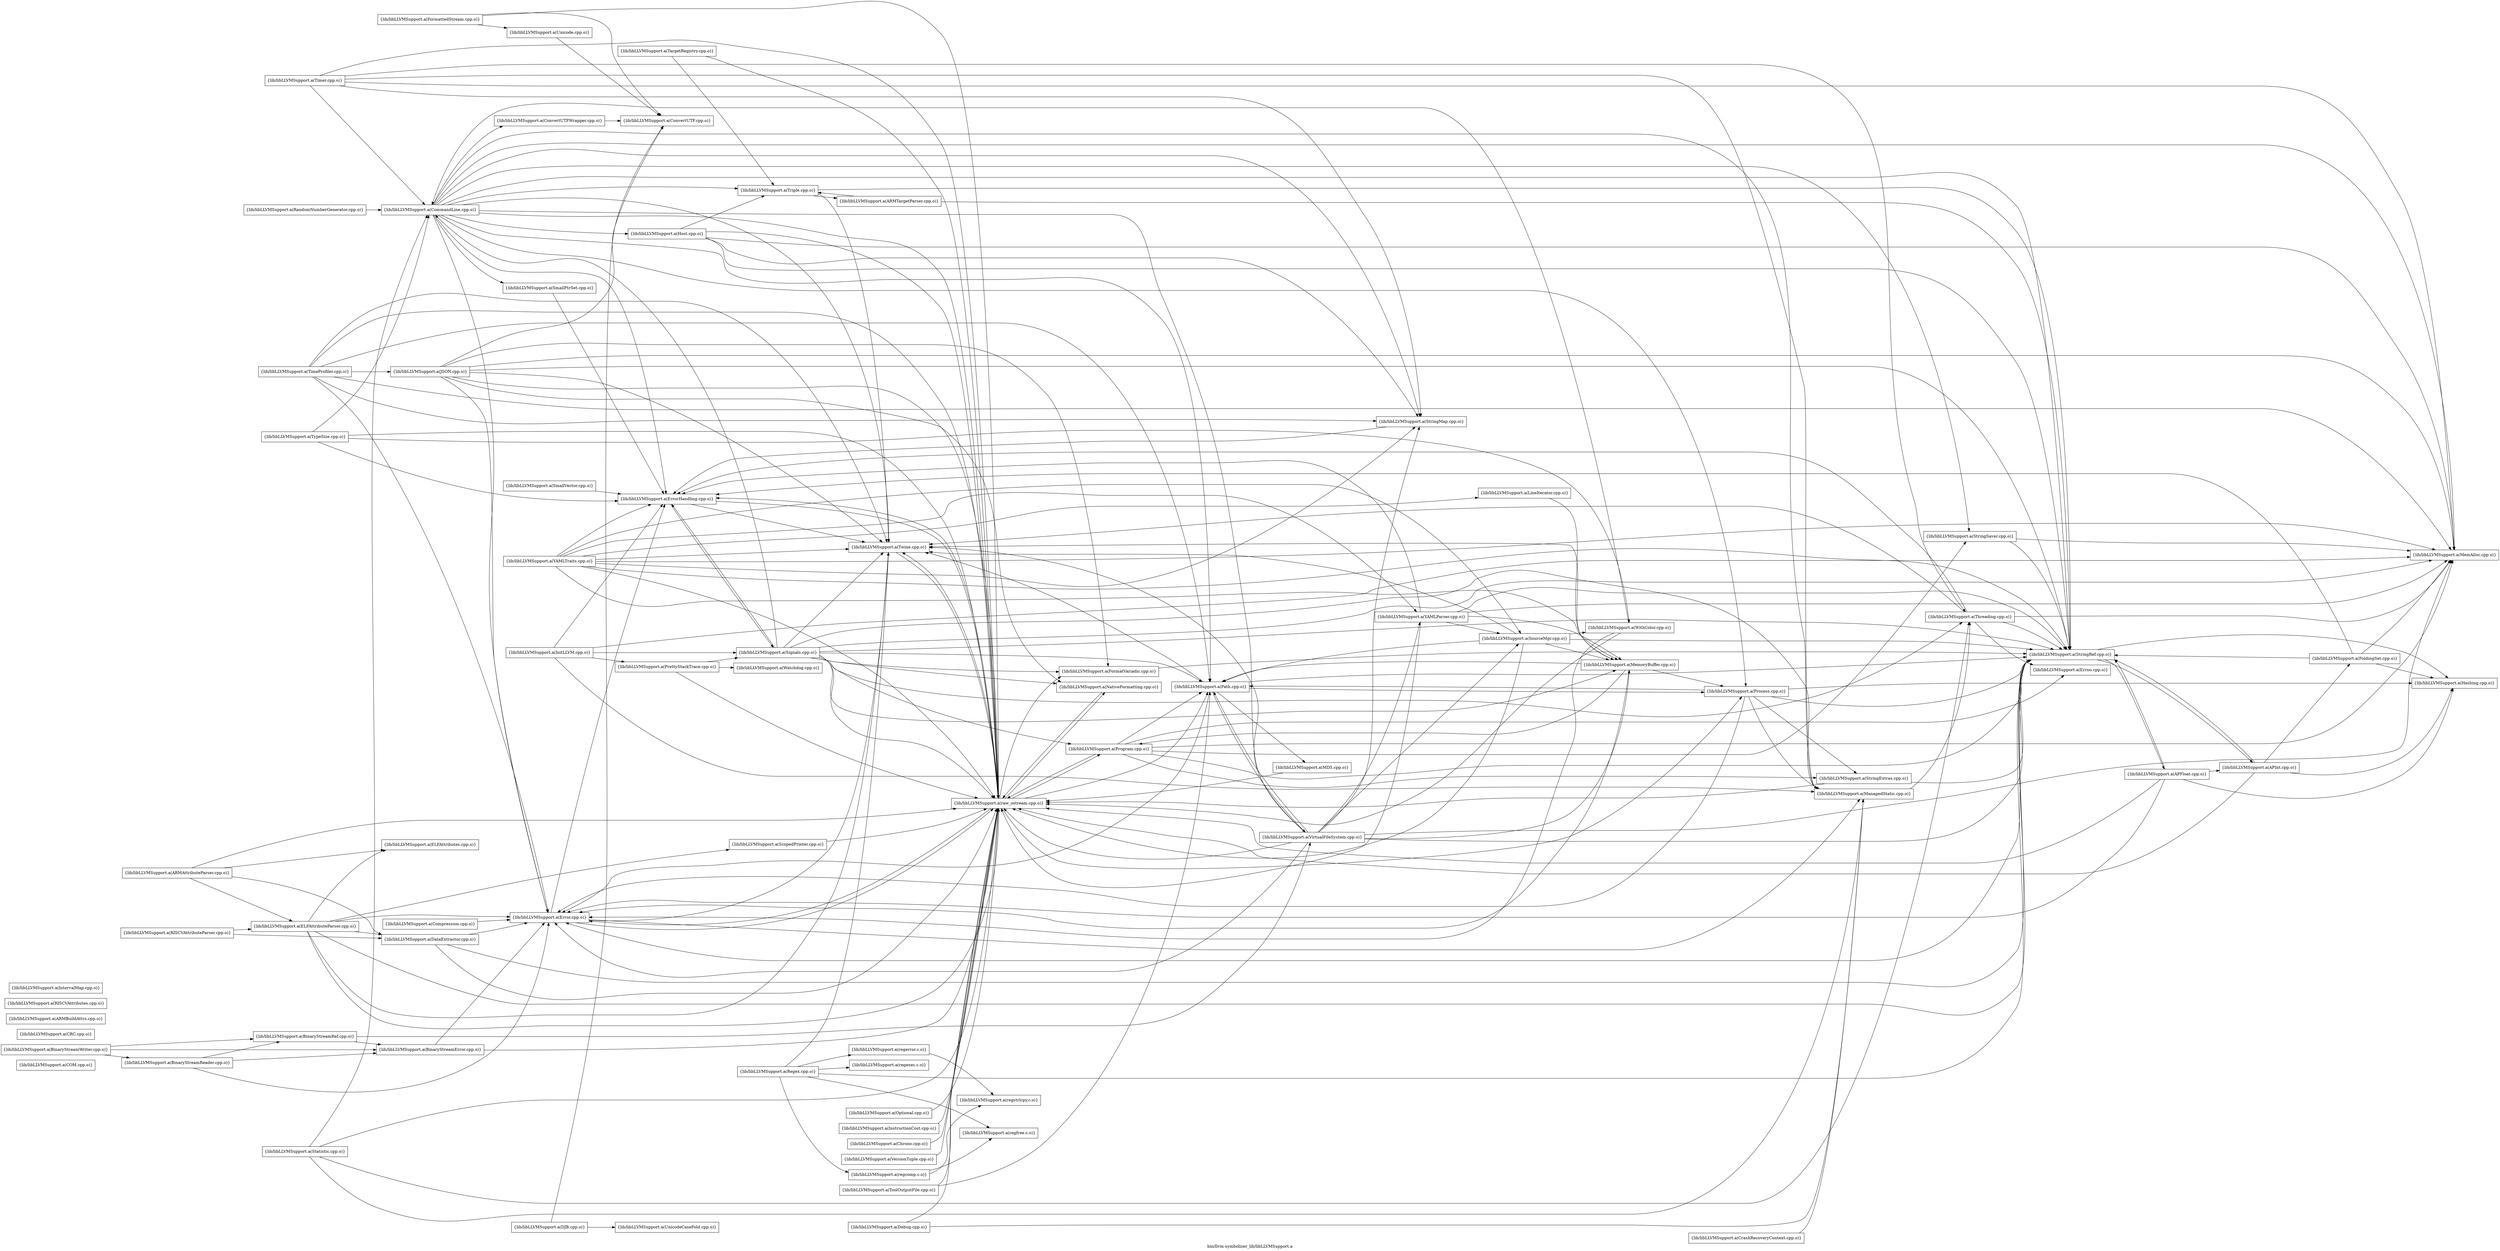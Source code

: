 digraph "bin/llvm-symbolizer_lib/libLLVMSupport.a" {
	label="bin/llvm-symbolizer_lib/libLLVMSupport.a";
	rankdir=LR;

	Node0x55f808f8d378 [shape=record,shape=box,group=0,label="{lib/libLLVMSupport.a(COM.cpp.o)}"];
	Node0x55f808f8b398 [shape=record,shape=box,group=0,label="{lib/libLLVMSupport.a(CommandLine.cpp.o)}"];
	Node0x55f808f8b398 -> Node0x55f808f8b938;
	Node0x55f808f8b398 -> Node0x55f808f8f1c8;
	Node0x55f808f8b398 -> Node0x55f808f8f948;
	Node0x55f808f8b398 -> Node0x55f808f8e458;
	Node0x55f808f8b398 -> Node0x55f808f916f8;
	Node0x55f808f8b398 -> Node0x55f808f8e598;
	Node0x55f808f8b398 -> Node0x55f808f8f4e8;
	Node0x55f808f8b398 -> Node0x55f808f8f768;
	Node0x55f808f8b398 -> Node0x55f808f8fa38;
	Node0x55f808f8b398 -> Node0x55f808f91d88;
	Node0x55f808f8b398 -> Node0x55f808f90118;
	Node0x55f808f8b398 -> Node0x55f808f908e8;
	Node0x55f808f8b398 -> Node0x55f808f8d198;
	Node0x55f808f8b398 -> Node0x55f808f8b988;
	Node0x55f808f8b398 -> Node0x55f808f8ee08;
	Node0x55f808f8b398 -> Node0x55f808f90a78;
	Node0x55f808f8f1c8 [shape=record,shape=box,group=0,label="{lib/libLLVMSupport.a(Error.cpp.o)}"];
	Node0x55f808f8f1c8 -> Node0x55f808f8f948;
	Node0x55f808f8f1c8 -> Node0x55f808f8e458;
	Node0x55f808f8f1c8 -> Node0x55f808f90118;
	Node0x55f808f8f1c8 -> Node0x55f808f8d198;
	Node0x55f808f8dc38 [shape=record,shape=box,group=0,label="{lib/libLLVMSupport.a(InitLLVM.cpp.o)}"];
	Node0x55f808f8dc38 -> Node0x55f808f8f948;
	Node0x55f808f8dc38 -> Node0x55f808f8e458;
	Node0x55f808f8dc38 -> Node0x55f808f916f8;
	Node0x55f808f8dc38 -> Node0x55f808f91928;
	Node0x55f808f8dc38 -> Node0x55f808f93728;
	Node0x55f808f916f8 [shape=record,shape=box,group=0,label="{lib/libLLVMSupport.a(MemAlloc.cpp.o)}"];
	Node0x55f808f8fa38 [shape=record,shape=box,group=0,label="{lib/libLLVMSupport.a(StringRef.cpp.o)}"];
	Node0x55f808f8fa38 -> Node0x55f808f8f1c8;
	Node0x55f808f8fa38 -> Node0x55f808f90168;
	Node0x55f808f8fa38 -> Node0x55f808f911f8;
	Node0x55f808f8fa38 -> Node0x55f808f91608;
	Node0x55f808f90118 [shape=record,shape=box,group=0,label="{lib/libLLVMSupport.a(Twine.cpp.o)}"];
	Node0x55f808f90118 -> Node0x55f808f8d198;
	Node0x55f808f8d198 [shape=record,shape=box,group=0,label="{lib/libLLVMSupport.a(raw_ostream.cpp.o)}"];
	Node0x55f808f8d198 -> Node0x55f808f8f1c8;
	Node0x55f808f8d198 -> Node0x55f808f8f948;
	Node0x55f808f8d198 -> Node0x55f808f90118;
	Node0x55f808f8d198 -> Node0x55f808f8d3c8;
	Node0x55f808f8d198 -> Node0x55f808f8cc48;
	Node0x55f808f8d198 -> Node0x55f808f8ee08;
	Node0x55f808f8d198 -> Node0x55f808f90a78;
	Node0x55f808f8d198 -> Node0x55f808f920a8;
	Node0x55f808f8ee08 [shape=record,shape=box,group=0,label="{lib/libLLVMSupport.a(Path.cpp.o)}"];
	Node0x55f808f8ee08 -> Node0x55f808f8f1c8;
	Node0x55f808f8ee08 -> Node0x55f808f8fa38;
	Node0x55f808f8ee08 -> Node0x55f808f90118;
	Node0x55f808f8ee08 -> Node0x55f808f908e8;
	Node0x55f808f8ee08 -> Node0x55f808f8f0d8;
	Node0x55f808f8ee08 -> Node0x55f808f90a78;
	Node0x55f808f8f4e8 [shape=record,shape=box,group=0,label="{lib/libLLVMSupport.a(StringMap.cpp.o)}"];
	Node0x55f808f8f4e8 -> Node0x55f808f8f948;
	Node0x55f808f8b938 [shape=record,shape=box,group=0,label="{lib/libLLVMSupport.a(ConvertUTFWrapper.cpp.o)}"];
	Node0x55f808f8b938 -> Node0x55f808f8c108;
	Node0x55f808f8f948 [shape=record,shape=box,group=0,label="{lib/libLLVMSupport.a(ErrorHandling.cpp.o)}"];
	Node0x55f808f8f948 -> Node0x55f808f90118;
	Node0x55f808f8f948 -> Node0x55f808f8d198;
	Node0x55f808f8f948 -> Node0x55f808f93728;
	Node0x55f808f8e458 [shape=record,shape=box,group=0,label="{lib/libLLVMSupport.a(ManagedStatic.cpp.o)}"];
	Node0x55f808f8e458 -> Node0x55f808f92738;
	Node0x55f808f8e598 [shape=record,shape=box,group=0,label="{lib/libLLVMSupport.a(SmallPtrSet.cpp.o)}"];
	Node0x55f808f8e598 -> Node0x55f808f8f948;
	Node0x55f808f8f768 [shape=record,shape=box,group=0,label="{lib/libLLVMSupport.a(StringSaver.cpp.o)}"];
	Node0x55f808f8f768 -> Node0x55f808f916f8;
	Node0x55f808f8f768 -> Node0x55f808f8fa38;
	Node0x55f808f91d88 [shape=record,shape=box,group=0,label="{lib/libLLVMSupport.a(Triple.cpp.o)}"];
	Node0x55f808f91d88 -> Node0x55f808f8fa38;
	Node0x55f808f91d88 -> Node0x55f808f93048;
	Node0x55f808f91d88 -> Node0x55f808f90118;
	Node0x55f808f908e8 [shape=record,shape=box,group=0,label="{lib/libLLVMSupport.a(VirtualFileSystem.cpp.o)}"];
	Node0x55f808f908e8 -> Node0x55f808f8f1c8;
	Node0x55f808f908e8 -> Node0x55f808f916f8;
	Node0x55f808f908e8 -> Node0x55f808f8f4e8;
	Node0x55f808f908e8 -> Node0x55f808f8fa38;
	Node0x55f808f908e8 -> Node0x55f808f90118;
	Node0x55f808f908e8 -> Node0x55f808f94c68;
	Node0x55f808f908e8 -> Node0x55f808f93fe8;
	Node0x55f808f908e8 -> Node0x55f808f93a98;
	Node0x55f808f908e8 -> Node0x55f808f8d198;
	Node0x55f808f908e8 -> Node0x55f808f8ee08;
	Node0x55f808f8b988 [shape=record,shape=box,group=0,label="{lib/libLLVMSupport.a(Host.cpp.o)}"];
	Node0x55f808f8b988 -> Node0x55f808f916f8;
	Node0x55f808f8b988 -> Node0x55f808f8f4e8;
	Node0x55f808f8b988 -> Node0x55f808f8fa38;
	Node0x55f808f8b988 -> Node0x55f808f91d88;
	Node0x55f808f8b988 -> Node0x55f808f8d198;
	Node0x55f808f90a78 [shape=record,shape=box,group=0,label="{lib/libLLVMSupport.a(Process.cpp.o)}"];
	Node0x55f808f90a78 -> Node0x55f808f8f1c8;
	Node0x55f808f90a78 -> Node0x55f808f8e458;
	Node0x55f808f90a78 -> Node0x55f808f8fa38;
	Node0x55f808f90a78 -> Node0x55f808f91608;
	Node0x55f808f90a78 -> Node0x55f808f8ee08;
	Node0x55f808f90a78 -> Node0x55f808f92238;
	Node0x55f808f8c108 [shape=record,shape=box,group=0,label="{lib/libLLVMSupport.a(ConvertUTF.cpp.o)}"];
	Node0x55f808f93728 [shape=record,shape=box,group=0,label="{lib/libLLVMSupport.a(Signals.cpp.o)}"];
	Node0x55f808f93728 -> Node0x55f808f8b398;
	Node0x55f808f93728 -> Node0x55f808f8f948;
	Node0x55f808f93728 -> Node0x55f808f8e458;
	Node0x55f808f93728 -> Node0x55f808f916f8;
	Node0x55f808f93728 -> Node0x55f808f8fa38;
	Node0x55f808f93728 -> Node0x55f808f90118;
	Node0x55f808f93728 -> Node0x55f808f94c68;
	Node0x55f808f93728 -> Node0x55f808f8d198;
	Node0x55f808f93728 -> Node0x55f808f8d3c8;
	Node0x55f808f93728 -> Node0x55f808f8cc48;
	Node0x55f808f93728 -> Node0x55f808f8ee08;
	Node0x55f808f93728 -> Node0x55f808f920a8;
	Node0x55f808f93728 -> Node0x55f808f92738;
	Node0x55f808f8fd58 [shape=record,shape=box,group=0,label="{lib/libLLVMSupport.a(Debug.cpp.o)}"];
	Node0x55f808f8fd58 -> Node0x55f808f8e458;
	Node0x55f808f8fd58 -> Node0x55f808f8d198;
	Node0x55f808f91928 [shape=record,shape=box,group=0,label="{lib/libLLVMSupport.a(PrettyStackTrace.cpp.o)}"];
	Node0x55f808f91928 -> Node0x55f808f8d198;
	Node0x55f808f91928 -> Node0x55f808f93728;
	Node0x55f808f91928 -> Node0x55f808f94d58;
	Node0x55f808f92738 [shape=record,shape=box,group=0,label="{lib/libLLVMSupport.a(Threading.cpp.o)}"];
	Node0x55f808f92738 -> Node0x55f808f8f948;
	Node0x55f808f92738 -> Node0x55f808f916f8;
	Node0x55f808f92738 -> Node0x55f808f8fa38;
	Node0x55f808f92738 -> Node0x55f808f90118;
	Node0x55f808f92738 -> Node0x55f808f91428;
	Node0x55f808f94d58 [shape=record,shape=box,group=0,label="{lib/libLLVMSupport.a(Watchdog.cpp.o)}"];
	Node0x55f808f8e868 [shape=record,shape=box,group=0,label="{lib/libLLVMSupport.a(SmallVector.cpp.o)}"];
	Node0x55f808f8e868 -> Node0x55f808f8f948;
	Node0x55f808f90168 [shape=record,shape=box,group=0,label="{lib/libLLVMSupport.a(APFloat.cpp.o)}"];
	Node0x55f808f90168 -> Node0x55f808f8f1c8;
	Node0x55f808f90168 -> Node0x55f808f8fa38;
	Node0x55f808f90168 -> Node0x55f808f911f8;
	Node0x55f808f90168 -> Node0x55f808f91608;
	Node0x55f808f90168 -> Node0x55f808f8d198;
	Node0x55f808f911f8 [shape=record,shape=box,group=0,label="{lib/libLLVMSupport.a(APInt.cpp.o)}"];
	Node0x55f808f911f8 -> Node0x55f808f8fa38;
	Node0x55f808f911f8 -> Node0x55f808f91a18;
	Node0x55f808f911f8 -> Node0x55f808f91608;
	Node0x55f808f911f8 -> Node0x55f808f8d198;
	Node0x55f808f91608 [shape=record,shape=box,group=0,label="{lib/libLLVMSupport.a(Hashing.cpp.o)}"];
	Node0x55f808f91a18 [shape=record,shape=box,group=0,label="{lib/libLLVMSupport.a(FoldingSet.cpp.o)}"];
	Node0x55f808f91a18 -> Node0x55f808f8f948;
	Node0x55f808f91a18 -> Node0x55f808f916f8;
	Node0x55f808f91a18 -> Node0x55f808f8fa38;
	Node0x55f808f91a18 -> Node0x55f808f91608;
	Node0x55f808f93048 [shape=record,shape=box,group=0,label="{lib/libLLVMSupport.a(ARMTargetParser.cpp.o)}"];
	Node0x55f808f93048 -> Node0x55f808f8fa38;
	Node0x55f808f93048 -> Node0x55f808f91d88;
	Node0x55f808f94c68 [shape=record,shape=box,group=0,label="{lib/libLLVMSupport.a(MemoryBuffer.cpp.o)}"];
	Node0x55f808f94c68 -> Node0x55f808f8f1c8;
	Node0x55f808f94c68 -> Node0x55f808f90118;
	Node0x55f808f94c68 -> Node0x55f808f8ee08;
	Node0x55f808f94c68 -> Node0x55f808f90a78;
	Node0x55f808f94c68 -> Node0x55f808f920a8;
	Node0x55f808f93fe8 [shape=record,shape=box,group=0,label="{lib/libLLVMSupport.a(SourceMgr.cpp.o)}"];
	Node0x55f808f93fe8 -> Node0x55f808f8fa38;
	Node0x55f808f93fe8 -> Node0x55f808f90118;
	Node0x55f808f93fe8 -> Node0x55f808f94c68;
	Node0x55f808f93fe8 -> Node0x55f808f93368;
	Node0x55f808f93fe8 -> Node0x55f808f8d198;
	Node0x55f808f93fe8 -> Node0x55f808f8ee08;
	Node0x55f808f93a98 [shape=record,shape=box,group=0,label="{lib/libLLVMSupport.a(YAMLParser.cpp.o)}"];
	Node0x55f808f93a98 -> Node0x55f808f8f948;
	Node0x55f808f93a98 -> Node0x55f808f916f8;
	Node0x55f808f93a98 -> Node0x55f808f8fa38;
	Node0x55f808f93a98 -> Node0x55f808f94c68;
	Node0x55f808f93a98 -> Node0x55f808f93fe8;
	Node0x55f808f93a98 -> Node0x55f808f8d198;
	Node0x55f808f920a8 [shape=record,shape=box,group=0,label="{lib/libLLVMSupport.a(Program.cpp.o)}"];
	Node0x55f808f920a8 -> Node0x55f808f916f8;
	Node0x55f808f920a8 -> Node0x55f808f8f768;
	Node0x55f808f920a8 -> Node0x55f808f8fa38;
	Node0x55f808f920a8 -> Node0x55f808f8d198;
	Node0x55f808f920a8 -> Node0x55f808f8ee08;
	Node0x55f808f920a8 -> Node0x55f808f92238;
	Node0x55f808f920a8 -> Node0x55f808f91428;
	Node0x55f808f93368 [shape=record,shape=box,group=0,label="{lib/libLLVMSupport.a(WithColor.cpp.o)}"];
	Node0x55f808f93368 -> Node0x55f808f8b398;
	Node0x55f808f93368 -> Node0x55f808f8f1c8;
	Node0x55f808f93368 -> Node0x55f808f8d198;
	Node0x55f808f929b8 [shape=record,shape=box,group=0,label="{lib/libLLVMSupport.a(Unicode.cpp.o)}"];
	Node0x55f808f929b8 -> Node0x55f808f8c108;
	Node0x55f808f8d3c8 [shape=record,shape=box,group=0,label="{lib/libLLVMSupport.a(NativeFormatting.cpp.o)}"];
	Node0x55f808f8d3c8 -> Node0x55f808f8d198;
	Node0x55f808f8cc48 [shape=record,shape=box,group=0,label="{lib/libLLVMSupport.a(FormatVariadic.cpp.o)}"];
	Node0x55f808f8cc48 -> Node0x55f808f8fa38;
	Node0x55f808f8f0d8 [shape=record,shape=box,group=0,label="{lib/libLLVMSupport.a(MD5.cpp.o)}"];
	Node0x55f808f8f0d8 -> Node0x55f808f8d198;
	Node0x55f808f92238 [shape=record,shape=box,group=0,label="{lib/libLLVMSupport.a(StringExtras.cpp.o)}"];
	Node0x55f808f92238 -> Node0x55f808f8fa38;
	Node0x55f808f92238 -> Node0x55f808f8d198;
	Node0x55f808f90758 [shape=record,shape=box,group=0,label="{lib/libLLVMSupport.a(CrashRecoveryContext.cpp.o)}"];
	Node0x55f808f90758 -> Node0x55f808f8e458;
	Node0x55f808f91428 [shape=record,shape=box,group=0,label="{lib/libLLVMSupport.a(Errno.cpp.o)}"];
	Node0x55f808f8c388 [shape=record,shape=box,group=0,label="{lib/libLLVMSupport.a(JSON.cpp.o)}"];
	Node0x55f808f8c388 -> Node0x55f808f8c108;
	Node0x55f808f8c388 -> Node0x55f808f8f1c8;
	Node0x55f808f8c388 -> Node0x55f808f916f8;
	Node0x55f808f8c388 -> Node0x55f808f8fa38;
	Node0x55f808f8c388 -> Node0x55f808f90118;
	Node0x55f808f8c388 -> Node0x55f808f8d198;
	Node0x55f808f8c388 -> Node0x55f808f8d3c8;
	Node0x55f808f8c388 -> Node0x55f808f8cc48;
	Node0x55f808f8d508 [shape=record,shape=box,group=0,label="{lib/libLLVMSupport.a(LineIterator.cpp.o)}"];
	Node0x55f808f8d508 -> Node0x55f808f94c68;
	Node0x55f808f8d6e8 [shape=record,shape=box,group=0,label="{lib/libLLVMSupport.a(DataExtractor.cpp.o)}"];
	Node0x55f808f8d6e8 -> Node0x55f808f8f1c8;
	Node0x55f808f8d6e8 -> Node0x55f808f8fa38;
	Node0x55f808f8d6e8 -> Node0x55f808f8d198;
	Node0x55f808f94858 [shape=record,shape=box,group=0,label="{lib/libLLVMSupport.a(CRC.cpp.o)}"];
	Node0x55f808f8c018 [shape=record,shape=box,group=0,label="{lib/libLLVMSupport.a(TargetRegistry.cpp.o)}"];
	Node0x55f808f8c018 -> Node0x55f808f91d88;
	Node0x55f808f8c018 -> Node0x55f808f8d198;
	Node0x55f808f937c8 [shape=record,shape=box,group=0,label="{lib/libLLVMSupport.a(ARMBuildAttrs.cpp.o)}"];
	Node0x55f808f94538 [shape=record,shape=box,group=0,label="{lib/libLLVMSupport.a(ELFAttributeParser.cpp.o)}"];
	Node0x55f808f94538 -> Node0x55f808f8f1c8;
	Node0x55f808f94538 -> Node0x55f808f8fa38;
	Node0x55f808f94538 -> Node0x55f808f90118;
	Node0x55f808f94538 -> Node0x55f808f8d198;
	Node0x55f808f94538 -> Node0x55f808f8d6e8;
	Node0x55f808f94538 -> Node0x55f808f94e48;
	Node0x55f808f94538 -> Node0x55f808f945d8;
	Node0x55f808f92a08 [shape=record,shape=box,group=0,label="{lib/libLLVMSupport.a(RISCVAttributes.cpp.o)}"];
	Node0x55f808f94498 [shape=record,shape=box,group=0,label="{lib/libLLVMSupport.a(ARMAttributeParser.cpp.o)}"];
	Node0x55f808f94498 -> Node0x55f808f8d198;
	Node0x55f808f94498 -> Node0x55f808f8d6e8;
	Node0x55f808f94498 -> Node0x55f808f94538;
	Node0x55f808f94498 -> Node0x55f808f94e48;
	Node0x55f808f94e48 [shape=record,shape=box,group=0,label="{lib/libLLVMSupport.a(ELFAttributes.cpp.o)}"];
	Node0x55f808f945d8 [shape=record,shape=box,group=0,label="{lib/libLLVMSupport.a(ScopedPrinter.cpp.o)}"];
	Node0x55f808f945d8 -> Node0x55f808f8d198;
	Node0x55f808f936d8 [shape=record,shape=box,group=0,label="{lib/libLLVMSupport.a(RISCVAttributeParser.cpp.o)}"];
	Node0x55f808f936d8 -> Node0x55f808f8d6e8;
	Node0x55f808f936d8 -> Node0x55f808f94538;
	Node0x55f808f916a8 [shape=record,shape=box,group=0,label="{lib/libLLVMSupport.a(BinaryStreamReader.cpp.o)}"];
	Node0x55f808f916a8 -> Node0x55f808f8f1c8;
	Node0x55f808f916a8 -> Node0x55f808f92418;
	Node0x55f808f916a8 -> Node0x55f808f907a8;
	Node0x55f808f92418 [shape=record,shape=box,group=0,label="{lib/libLLVMSupport.a(BinaryStreamRef.cpp.o)}"];
	Node0x55f808f92418 -> Node0x55f808f908e8;
	Node0x55f808f92418 -> Node0x55f808f907a8;
	Node0x55f808f907a8 [shape=record,shape=box,group=0,label="{lib/libLLVMSupport.a(BinaryStreamError.cpp.o)}"];
	Node0x55f808f907a8 -> Node0x55f808f8f1c8;
	Node0x55f808f907a8 -> Node0x55f808f8d198;
	Node0x55f808f90258 [shape=record,shape=box,group=0,label="{lib/libLLVMSupport.a(TypeSize.cpp.o)}"];
	Node0x55f808f90258 -> Node0x55f808f8b398;
	Node0x55f808f90258 -> Node0x55f808f8f948;
	Node0x55f808f90258 -> Node0x55f808f93368;
	Node0x55f808f90258 -> Node0x55f808f8d198;
	Node0x55f808f8fe98 [shape=record,shape=box,group=0,label="{lib/libLLVMSupport.a(Optional.cpp.o)}"];
	Node0x55f808f8fe98 -> Node0x55f808f8d198;
	Node0x55f808f8e778 [shape=record,shape=box,group=0,label="{lib/libLLVMSupport.a(DJB.cpp.o)}"];
	Node0x55f808f8e778 -> Node0x55f808f8c108;
	Node0x55f808f8e778 -> Node0x55f808f8df58;
	Node0x55f808f8df58 [shape=record,shape=box,group=0,label="{lib/libLLVMSupport.a(UnicodeCaseFold.cpp.o)}"];
	Node0x55f808f8ba28 [shape=record,shape=box,group=0,label="{lib/libLLVMSupport.a(Compression.cpp.o)}"];
	Node0x55f808f8ba28 -> Node0x55f808f8f1c8;
	Node0x55f808f8da58 [shape=record,shape=box,group=0,label="{lib/libLLVMSupport.a(IntervalMap.cpp.o)}"];
	Node0x55f808f943f8 [shape=record,shape=box,group=0,label="{lib/libLLVMSupport.a(BinaryStreamWriter.cpp.o)}"];
	Node0x55f808f943f8 -> Node0x55f808f916a8;
	Node0x55f808f943f8 -> Node0x55f808f92418;
	Node0x55f808f943f8 -> Node0x55f808f907a8;
	Node0x55f808f931d8 [shape=record,shape=box,group=0,label="{lib/libLLVMSupport.a(FormattedStream.cpp.o)}"];
	Node0x55f808f931d8 -> Node0x55f808f8c108;
	Node0x55f808f931d8 -> Node0x55f808f929b8;
	Node0x55f808f931d8 -> Node0x55f808f8d198;
	Node0x55f808f934a8 [shape=record,shape=box,group=0,label="{lib/libLLVMSupport.a(Regex.cpp.o)}"];
	Node0x55f808f934a8 -> Node0x55f808f8fa38;
	Node0x55f808f934a8 -> Node0x55f808f90118;
	Node0x55f808f934a8 -> Node0x55f808f8c6a8;
	Node0x55f808f934a8 -> Node0x55f808f8b7a8;
	Node0x55f808f934a8 -> Node0x55f808f8b028;
	Node0x55f808f934a8 -> Node0x55f808f8bfc8;
	Node0x55f808f8c6a8 [shape=record,shape=box,group=0,label="{lib/libLLVMSupport.a(regcomp.c.o)}"];
	Node0x55f808f8c6a8 -> Node0x55f808f8d328;
	Node0x55f808f8c6a8 -> Node0x55f808f8b7a8;
	Node0x55f808f8b7a8 [shape=record,shape=box,group=0,label="{lib/libLLVMSupport.a(regfree.c.o)}"];
	Node0x55f808f8b028 [shape=record,shape=box,group=0,label="{lib/libLLVMSupport.a(regerror.c.o)}"];
	Node0x55f808f8b028 -> Node0x55f808f8d328;
	Node0x55f808f8bfc8 [shape=record,shape=box,group=0,label="{lib/libLLVMSupport.a(regexec.c.o)}"];
	Node0x55f808f8d328 [shape=record,shape=box,group=0,label="{lib/libLLVMSupport.a(regstrlcpy.c.o)}"];
	Node0x55f808f8d0f8 [shape=record,shape=box,group=0,label="{lib/libLLVMSupport.a(InstructionCost.cpp.o)}"];
	Node0x55f808f8d0f8 -> Node0x55f808f8d198;
	Node0x55f808f926e8 [shape=record,shape=box,group=0,label="{lib/libLLVMSupport.a(ToolOutputFile.cpp.o)}"];
	Node0x55f808f926e8 -> Node0x55f808f8d198;
	Node0x55f808f926e8 -> Node0x55f808f8ee08;
	Node0x55f808f8f588 [shape=record,shape=box,group=0,label="{lib/libLLVMSupport.a(RandomNumberGenerator.cpp.o)}"];
	Node0x55f808f8f588 -> Node0x55f808f8b398;
	Node0x55f808f91568 [shape=record,shape=box,group=0,label="{lib/libLLVMSupport.a(Statistic.cpp.o)}"];
	Node0x55f808f91568 -> Node0x55f808f8b398;
	Node0x55f808f91568 -> Node0x55f808f8e458;
	Node0x55f808f91568 -> Node0x55f808f8d198;
	Node0x55f808f91568 -> Node0x55f808f92738;
	Node0x55f808f93458 [shape=record,shape=box,group=0,label="{lib/libLLVMSupport.a(Timer.cpp.o)}"];
	Node0x55f808f93458 -> Node0x55f808f8b398;
	Node0x55f808f93458 -> Node0x55f808f8e458;
	Node0x55f808f93458 -> Node0x55f808f916f8;
	Node0x55f808f93458 -> Node0x55f808f8f4e8;
	Node0x55f808f93458 -> Node0x55f808f8d198;
	Node0x55f808f93458 -> Node0x55f808f92738;
	Node0x55f808f94808 [shape=record,shape=box,group=0,label="{lib/libLLVMSupport.a(TimeProfiler.cpp.o)}"];
	Node0x55f808f94808 -> Node0x55f808f8f1c8;
	Node0x55f808f94808 -> Node0x55f808f916f8;
	Node0x55f808f94808 -> Node0x55f808f8f4e8;
	Node0x55f808f94808 -> Node0x55f808f90118;
	Node0x55f808f94808 -> Node0x55f808f8d198;
	Node0x55f808f94808 -> Node0x55f808f8ee08;
	Node0x55f808f94808 -> Node0x55f808f8c388;
	Node0x55f808f94088 [shape=record,shape=box,group=0,label="{lib/libLLVMSupport.a(Chrono.cpp.o)}"];
	Node0x55f808f94088 -> Node0x55f808f8d198;
	Node0x55f808f94448 [shape=record,shape=box,group=0,label="{lib/libLLVMSupport.a(YAMLTraits.cpp.o)}"];
	Node0x55f808f94448 -> Node0x55f808f8f948;
	Node0x55f808f94448 -> Node0x55f808f916f8;
	Node0x55f808f94448 -> Node0x55f808f8f4e8;
	Node0x55f808f94448 -> Node0x55f808f8fa38;
	Node0x55f808f94448 -> Node0x55f808f90118;
	Node0x55f808f94448 -> Node0x55f808f94c68;
	Node0x55f808f94448 -> Node0x55f808f93fe8;
	Node0x55f808f94448 -> Node0x55f808f93a98;
	Node0x55f808f94448 -> Node0x55f808f8d198;
	Node0x55f808f94448 -> Node0x55f808f8d508;
	Node0x55f808f94c18 [shape=record,shape=box,group=0,label="{lib/libLLVMSupport.a(VersionTuple.cpp.o)}"];
	Node0x55f808f94c18 -> Node0x55f808f8d198;
}
